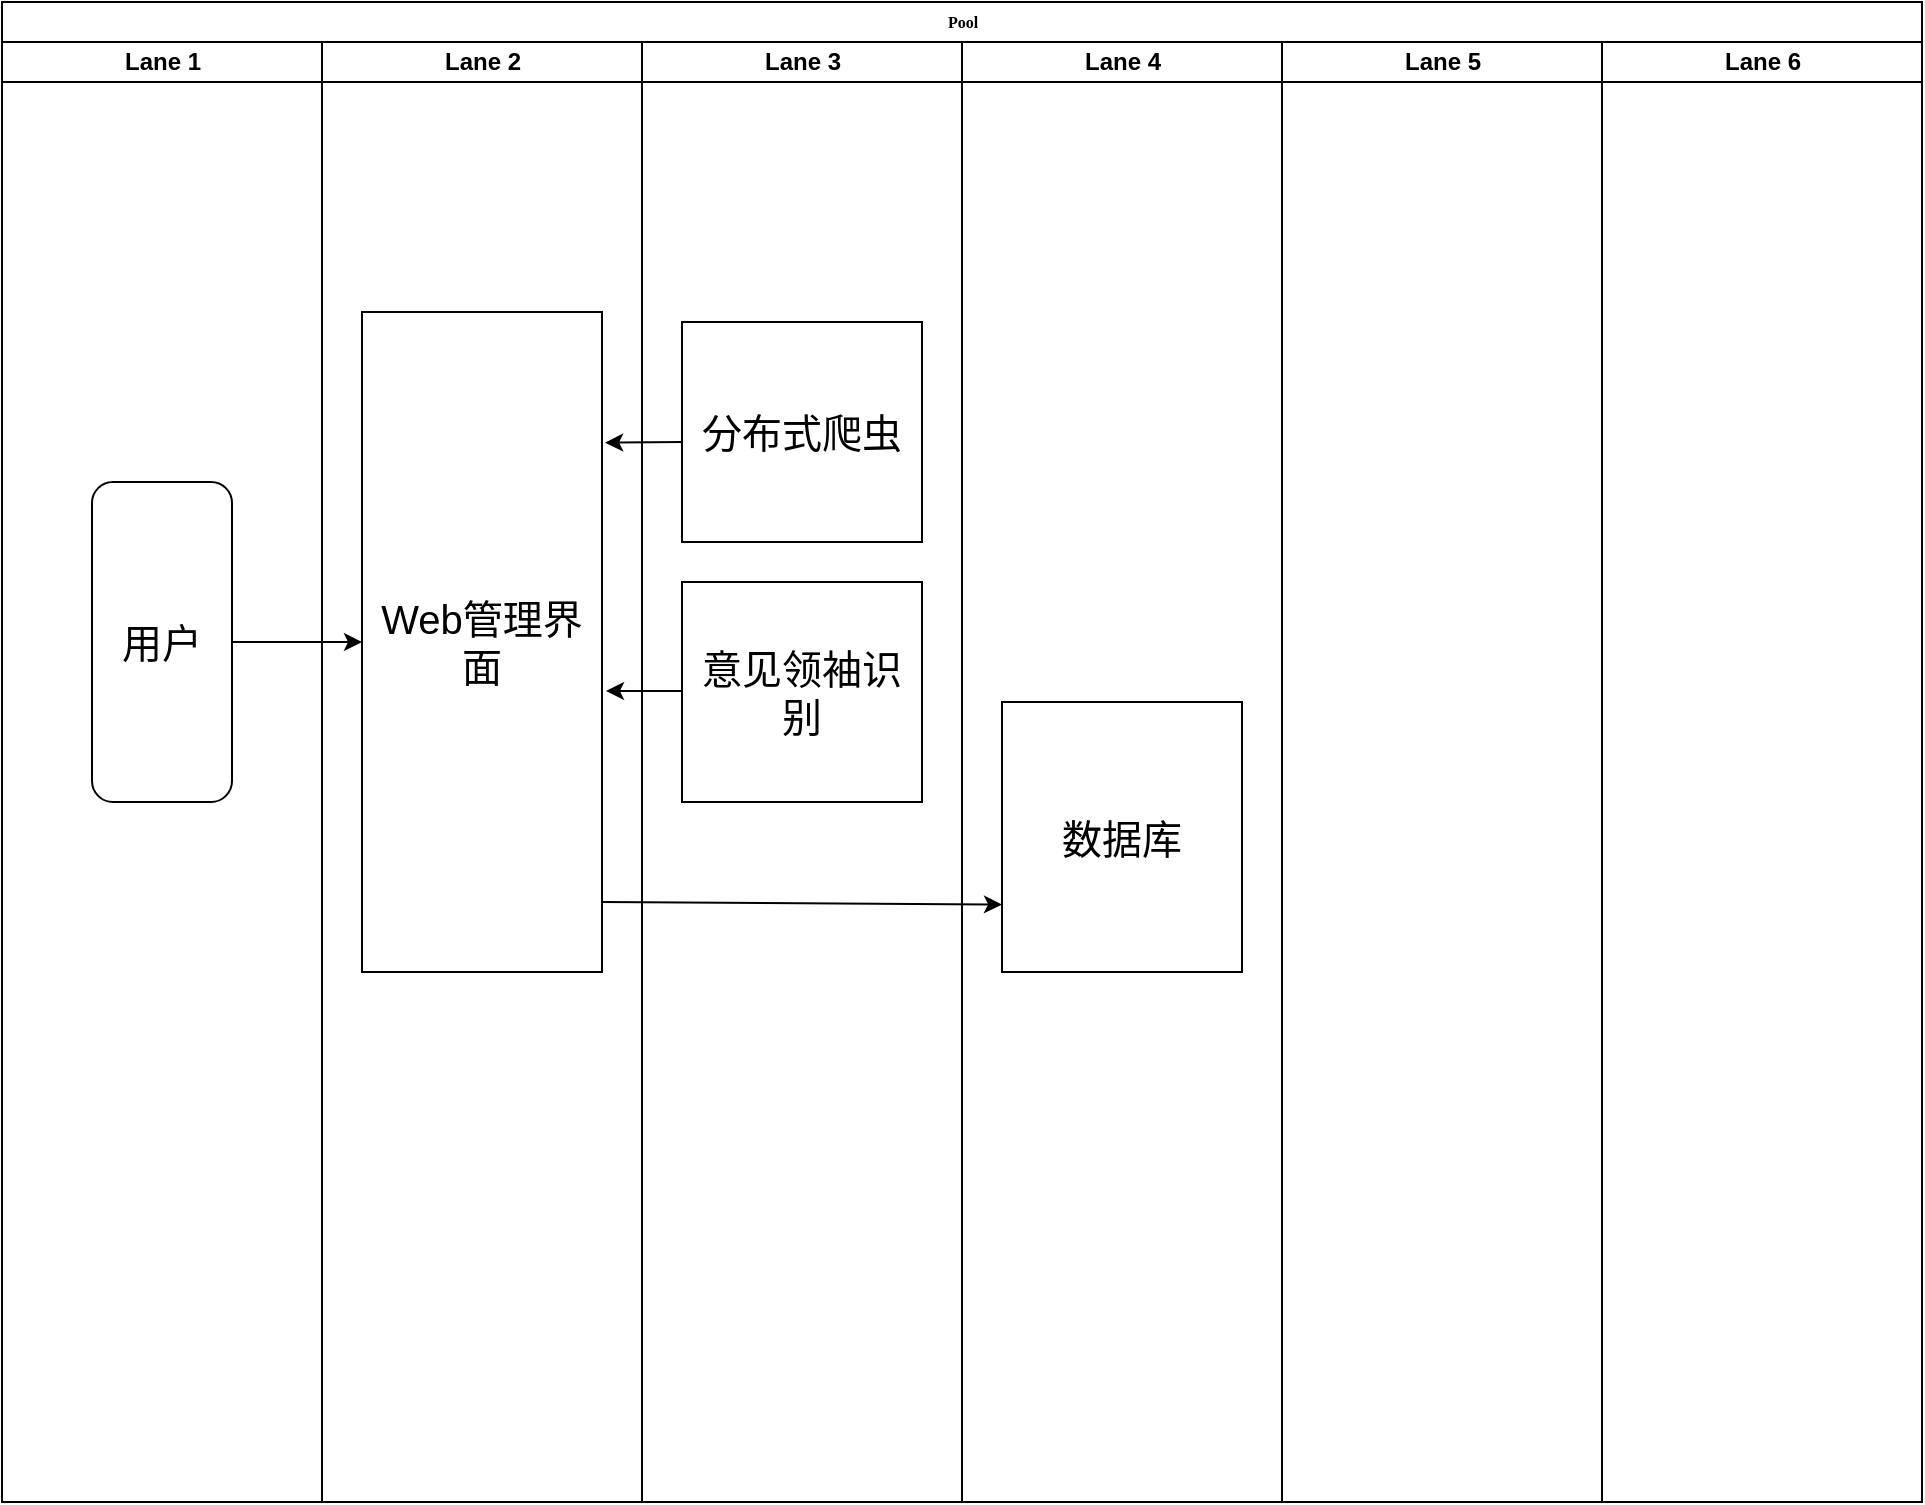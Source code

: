 <mxfile version="21.1.4" type="github">
  <diagram name="Page-1" id="74e2e168-ea6b-b213-b513-2b3c1d86103e">
    <mxGraphModel dx="1050" dy="543" grid="1" gridSize="10" guides="1" tooltips="1" connect="1" arrows="1" fold="1" page="1" pageScale="1" pageWidth="1100" pageHeight="850" background="none" math="0" shadow="0">
      <root>
        <mxCell id="0" />
        <mxCell id="1" parent="0" />
        <mxCell id="77e6c97f196da883-1" value="Pool" style="swimlane;html=1;childLayout=stackLayout;startSize=20;rounded=0;shadow=0;labelBackgroundColor=none;strokeWidth=1;fontFamily=Verdana;fontSize=8;align=center;" parent="1" vertex="1">
          <mxGeometry x="70" y="40" width="960" height="750" as="geometry" />
        </mxCell>
        <mxCell id="77e6c97f196da883-2" value="Lane 1" style="swimlane;html=1;startSize=20;" parent="77e6c97f196da883-1" vertex="1">
          <mxGeometry y="20" width="160" height="730" as="geometry" />
        </mxCell>
        <mxCell id="9RaJvOhvrNmSrUdO_f9e-1" value="&lt;font style=&quot;font-size: 20px;&quot;&gt;用户&lt;/font&gt;" style="rounded=1;whiteSpace=wrap;html=1;" vertex="1" parent="77e6c97f196da883-2">
          <mxGeometry x="45" y="220" width="70" height="160" as="geometry" />
        </mxCell>
        <mxCell id="9RaJvOhvrNmSrUdO_f9e-5" value="" style="endArrow=classic;html=1;rounded=0;entryX=0;entryY=0.5;entryDx=0;entryDy=0;" edge="1" parent="77e6c97f196da883-2" target="9RaJvOhvrNmSrUdO_f9e-2">
          <mxGeometry width="50" height="50" relative="1" as="geometry">
            <mxPoint x="115" y="300" as="sourcePoint" />
            <mxPoint x="165" y="250" as="targetPoint" />
          </mxGeometry>
        </mxCell>
        <mxCell id="77e6c97f196da883-3" value="Lane 2" style="swimlane;html=1;startSize=20;" parent="77e6c97f196da883-1" vertex="1">
          <mxGeometry x="160" y="20" width="160" height="730" as="geometry" />
        </mxCell>
        <mxCell id="9RaJvOhvrNmSrUdO_f9e-2" value="&lt;font style=&quot;font-size: 20px;&quot;&gt;Web管理界面&lt;/font&gt;" style="rounded=0;whiteSpace=wrap;html=1;" vertex="1" parent="77e6c97f196da883-3">
          <mxGeometry x="20" y="135" width="120" height="330" as="geometry" />
        </mxCell>
        <mxCell id="77e6c97f196da883-4" value="Lane 3" style="swimlane;html=1;startSize=20;" parent="77e6c97f196da883-1" vertex="1">
          <mxGeometry x="320" y="20" width="160" height="730" as="geometry" />
        </mxCell>
        <mxCell id="9RaJvOhvrNmSrUdO_f9e-3" value="&lt;font style=&quot;font-size: 20px;&quot;&gt;分布式爬虫&lt;/font&gt;" style="rounded=0;whiteSpace=wrap;html=1;" vertex="1" parent="77e6c97f196da883-4">
          <mxGeometry x="20" y="140" width="120" height="110" as="geometry" />
        </mxCell>
        <mxCell id="9RaJvOhvrNmSrUdO_f9e-4" value="&lt;font style=&quot;font-size: 20px;&quot;&gt;意见领袖识别&lt;/font&gt;" style="rounded=0;whiteSpace=wrap;html=1;" vertex="1" parent="77e6c97f196da883-4">
          <mxGeometry x="20" y="270" width="120" height="110" as="geometry" />
        </mxCell>
        <mxCell id="9RaJvOhvrNmSrUdO_f9e-6" value="" style="endArrow=classic;html=1;rounded=0;entryX=1.013;entryY=0.198;entryDx=0;entryDy=0;entryPerimeter=0;" edge="1" parent="77e6c97f196da883-4" target="9RaJvOhvrNmSrUdO_f9e-2">
          <mxGeometry width="50" height="50" relative="1" as="geometry">
            <mxPoint x="20" y="200" as="sourcePoint" />
            <mxPoint x="70" y="150" as="targetPoint" />
          </mxGeometry>
        </mxCell>
        <mxCell id="9RaJvOhvrNmSrUdO_f9e-7" value="" style="endArrow=classic;html=1;rounded=0;entryX=1.013;entryY=0.198;entryDx=0;entryDy=0;entryPerimeter=0;" edge="1" parent="77e6c97f196da883-4">
          <mxGeometry width="50" height="50" relative="1" as="geometry">
            <mxPoint x="20" y="324.5" as="sourcePoint" />
            <mxPoint x="-18" y="324.5" as="targetPoint" />
          </mxGeometry>
        </mxCell>
        <mxCell id="9RaJvOhvrNmSrUdO_f9e-9" value="" style="endArrow=classic;html=1;rounded=0;entryX=0;entryY=0.75;entryDx=0;entryDy=0;" edge="1" parent="77e6c97f196da883-4" target="9RaJvOhvrNmSrUdO_f9e-8">
          <mxGeometry width="50" height="50" relative="1" as="geometry">
            <mxPoint x="-20" y="430" as="sourcePoint" />
            <mxPoint x="30" y="380" as="targetPoint" />
          </mxGeometry>
        </mxCell>
        <mxCell id="77e6c97f196da883-5" value="Lane 4" style="swimlane;html=1;startSize=20;" parent="77e6c97f196da883-1" vertex="1">
          <mxGeometry x="480" y="20" width="160" height="730" as="geometry" />
        </mxCell>
        <mxCell id="9RaJvOhvrNmSrUdO_f9e-8" value="&lt;font style=&quot;font-size: 20px;&quot;&gt;数据库&lt;/font&gt;" style="rounded=0;whiteSpace=wrap;html=1;" vertex="1" parent="77e6c97f196da883-5">
          <mxGeometry x="20" y="330" width="120" height="135" as="geometry" />
        </mxCell>
        <mxCell id="77e6c97f196da883-6" value="Lane 5" style="swimlane;html=1;startSize=20;" parent="77e6c97f196da883-1" vertex="1">
          <mxGeometry x="640" y="20" width="160" height="730" as="geometry" />
        </mxCell>
        <mxCell id="77e6c97f196da883-7" value="Lane 6" style="swimlane;html=1;startSize=20;" parent="77e6c97f196da883-1" vertex="1">
          <mxGeometry x="800" y="20" width="160" height="730" as="geometry" />
        </mxCell>
      </root>
    </mxGraphModel>
  </diagram>
</mxfile>
